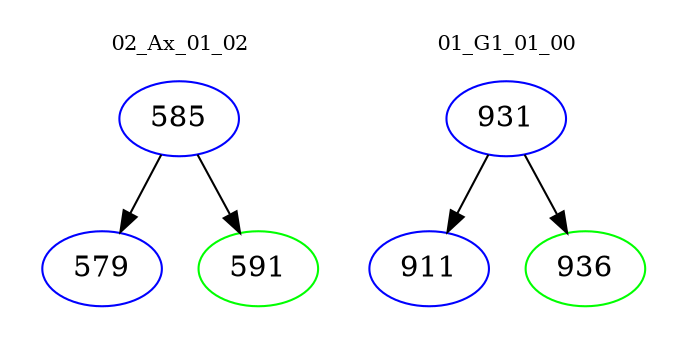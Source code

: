 digraph{
subgraph cluster_0 {
color = white
label = "02_Ax_01_02";
fontsize=10;
T0_585 [label="585", color="blue"]
T0_585 -> T0_579 [color="black"]
T0_579 [label="579", color="blue"]
T0_585 -> T0_591 [color="black"]
T0_591 [label="591", color="green"]
}
subgraph cluster_1 {
color = white
label = "01_G1_01_00";
fontsize=10;
T1_931 [label="931", color="blue"]
T1_931 -> T1_911 [color="black"]
T1_911 [label="911", color="blue"]
T1_931 -> T1_936 [color="black"]
T1_936 [label="936", color="green"]
}
}
